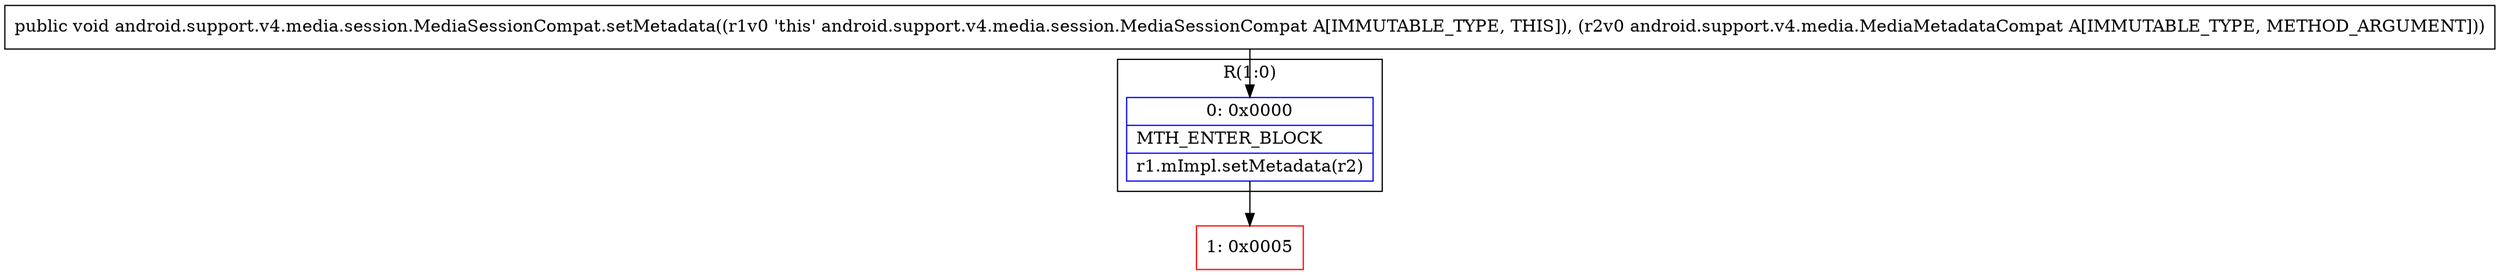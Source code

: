 digraph "CFG forandroid.support.v4.media.session.MediaSessionCompat.setMetadata(Landroid\/support\/v4\/media\/MediaMetadataCompat;)V" {
subgraph cluster_Region_1161979671 {
label = "R(1:0)";
node [shape=record,color=blue];
Node_0 [shape=record,label="{0\:\ 0x0000|MTH_ENTER_BLOCK\l|r1.mImpl.setMetadata(r2)\l}"];
}
Node_1 [shape=record,color=red,label="{1\:\ 0x0005}"];
MethodNode[shape=record,label="{public void android.support.v4.media.session.MediaSessionCompat.setMetadata((r1v0 'this' android.support.v4.media.session.MediaSessionCompat A[IMMUTABLE_TYPE, THIS]), (r2v0 android.support.v4.media.MediaMetadataCompat A[IMMUTABLE_TYPE, METHOD_ARGUMENT])) }"];
MethodNode -> Node_0;
Node_0 -> Node_1;
}


